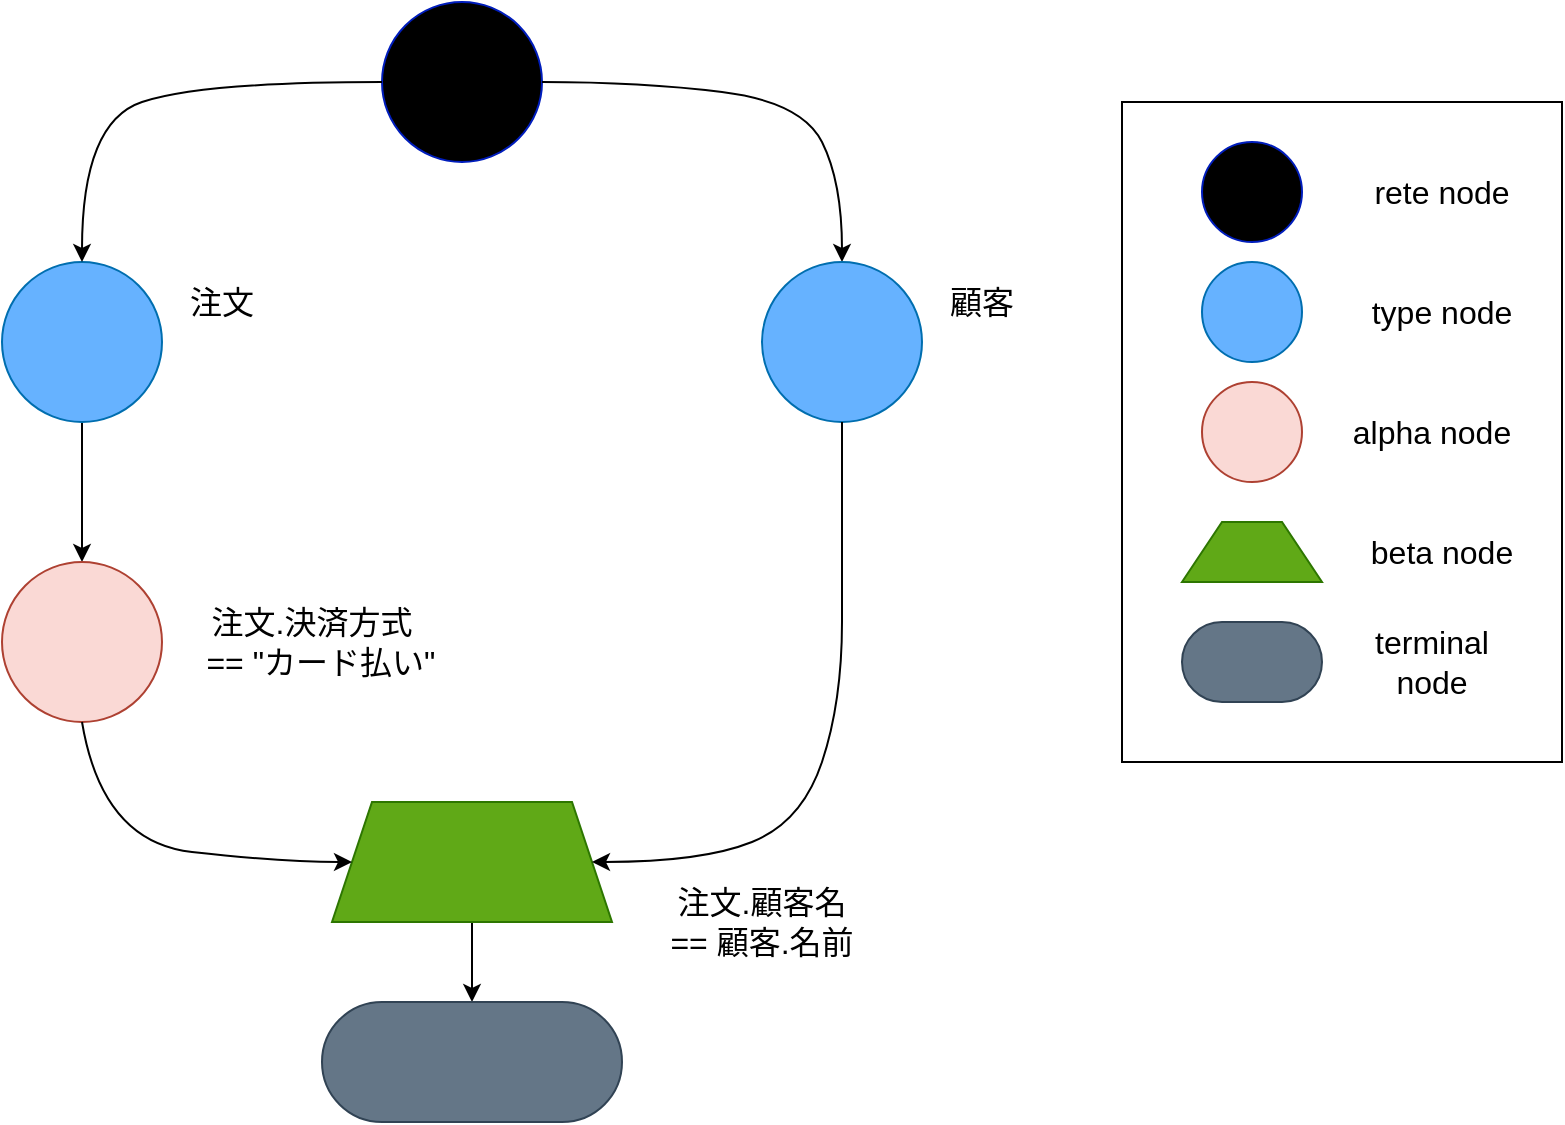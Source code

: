 <mxfile>
    <diagram id="EvCvW04RkwW5iPwIdHd8" name="Page-1">
        <mxGraphModel dx="1002" dy="563" grid="1" gridSize="10" guides="1" tooltips="1" connect="1" arrows="1" fold="1" page="1" pageScale="1" pageWidth="850" pageHeight="1100" math="0" shadow="0">
            <root>
                <mxCell id="0"/>
                <mxCell id="1" parent="0"/>
                <mxCell id="33" value="" style="rounded=0;whiteSpace=wrap;html=1;fillColor=none;" vertex="1" parent="1">
                    <mxGeometry x="610" y="80" width="220" height="330" as="geometry"/>
                </mxCell>
                <mxCell id="4" value="" style="ellipse;whiteSpace=wrap;html=1;aspect=fixed;fillColor=#000000;fontColor=#ffffff;strokeColor=#001DBC;" vertex="1" parent="1">
                    <mxGeometry x="240" y="30" width="80" height="80" as="geometry"/>
                </mxCell>
                <mxCell id="14" style="edgeStyle=none;html=1;" edge="1" parent="1" source="5" target="6">
                    <mxGeometry relative="1" as="geometry"/>
                </mxCell>
                <mxCell id="5" value="" style="shape=trapezoid;perimeter=trapezoidPerimeter;whiteSpace=wrap;html=1;fixedSize=1;fillColor=#60a917;strokeColor=#2D7600;fontColor=#ffffff;" vertex="1" parent="1">
                    <mxGeometry x="215" y="430" width="140" height="60" as="geometry"/>
                </mxCell>
                <mxCell id="6" value="" style="rounded=1;whiteSpace=wrap;html=1;arcSize=50;fillColor=#647687;fontColor=#ffffff;strokeColor=#314354;" vertex="1" parent="1">
                    <mxGeometry x="210" y="530" width="150" height="60" as="geometry"/>
                </mxCell>
                <mxCell id="16" style="edgeStyle=none;html=1;" edge="1" parent="1" source="7" target="15">
                    <mxGeometry relative="1" as="geometry"/>
                </mxCell>
                <mxCell id="7" value="" style="ellipse;whiteSpace=wrap;html=1;aspect=fixed;fillColor=#66B2FF;fontColor=#ffffff;strokeColor=#006EAF;" vertex="1" parent="1">
                    <mxGeometry x="50" y="160" width="80" height="80" as="geometry"/>
                </mxCell>
                <mxCell id="10" value="" style="curved=1;endArrow=classic;html=1;exitX=0;exitY=0.5;exitDx=0;exitDy=0;entryX=0.5;entryY=0;entryDx=0;entryDy=0;" edge="1" parent="1" source="4" target="7">
                    <mxGeometry width="50" height="50" relative="1" as="geometry">
                        <mxPoint x="300" y="320" as="sourcePoint"/>
                        <mxPoint x="350" y="270" as="targetPoint"/>
                        <Array as="points">
                            <mxPoint x="150" y="70"/>
                            <mxPoint x="90" y="90"/>
                        </Array>
                    </mxGeometry>
                </mxCell>
                <mxCell id="11" value="" style="curved=1;endArrow=classic;html=1;exitX=1;exitY=0.5;exitDx=0;exitDy=0;entryX=0.5;entryY=0;entryDx=0;entryDy=0;" edge="1" parent="1" source="4" target="12">
                    <mxGeometry width="50" height="50" relative="1" as="geometry">
                        <mxPoint x="555" y="190" as="sourcePoint"/>
                        <mxPoint x="520" y="160" as="targetPoint"/>
                        <Array as="points">
                            <mxPoint x="370" y="70"/>
                            <mxPoint x="450" y="80"/>
                            <mxPoint x="470" y="120"/>
                        </Array>
                    </mxGeometry>
                </mxCell>
                <mxCell id="12" value="" style="ellipse;whiteSpace=wrap;html=1;aspect=fixed;fillColor=#66B2FF;fontColor=#ffffff;strokeColor=#006EAF;" vertex="1" parent="1">
                    <mxGeometry x="430" y="160" width="80" height="80" as="geometry"/>
                </mxCell>
                <mxCell id="15" value="" style="ellipse;whiteSpace=wrap;html=1;aspect=fixed;fillColor=#fad9d5;strokeColor=#ae4132;" vertex="1" parent="1">
                    <mxGeometry x="50" y="310" width="80" height="80" as="geometry"/>
                </mxCell>
                <mxCell id="18" value="" style="curved=1;endArrow=classic;html=1;exitX=0.5;exitY=1;exitDx=0;exitDy=0;entryX=0;entryY=0.5;entryDx=0;entryDy=0;" edge="1" parent="1" source="15" target="5">
                    <mxGeometry width="50" height="50" relative="1" as="geometry">
                        <mxPoint x="200" y="530" as="sourcePoint"/>
                        <mxPoint x="40" y="630" as="targetPoint"/>
                        <Array as="points">
                            <mxPoint x="100" y="450"/>
                            <mxPoint x="190" y="460"/>
                        </Array>
                    </mxGeometry>
                </mxCell>
                <mxCell id="19" value="顧客" style="text;html=1;strokeColor=none;fillColor=none;align=center;verticalAlign=middle;whiteSpace=wrap;rounded=0;fontSize=16;" vertex="1" parent="1">
                    <mxGeometry x="510" y="160" width="60" height="40" as="geometry"/>
                </mxCell>
                <mxCell id="20" value="注文" style="text;html=1;strokeColor=none;fillColor=none;align=center;verticalAlign=middle;whiteSpace=wrap;rounded=0;fontSize=16;" vertex="1" parent="1">
                    <mxGeometry x="130" y="160" width="60" height="40" as="geometry"/>
                </mxCell>
                <mxCell id="21" value="注文.決済方式&lt;br&gt;&amp;nbsp; == &quot;カード払い&quot;" style="text;html=1;strokeColor=none;fillColor=none;align=center;verticalAlign=middle;whiteSpace=wrap;rounded=0;fontSize=16;" vertex="1" parent="1">
                    <mxGeometry x="130" y="320" width="150" height="60" as="geometry"/>
                </mxCell>
                <mxCell id="22" value="注文.顧客名&lt;br&gt;== 顧客.名前" style="text;html=1;strokeColor=none;fillColor=none;align=center;verticalAlign=middle;whiteSpace=wrap;rounded=0;fontSize=16;" vertex="1" parent="1">
                    <mxGeometry x="370" y="460" width="120" height="60" as="geometry"/>
                </mxCell>
                <mxCell id="23" value="" style="ellipse;whiteSpace=wrap;html=1;aspect=fixed;fillColor=#000000;fontColor=#ffffff;strokeColor=#001DBC;" vertex="1" parent="1">
                    <mxGeometry x="650" y="100" width="50" height="50" as="geometry"/>
                </mxCell>
                <mxCell id="24" value="" style="ellipse;whiteSpace=wrap;html=1;aspect=fixed;fillColor=#66B2FF;fontColor=#ffffff;strokeColor=#006EAF;" vertex="1" parent="1">
                    <mxGeometry x="650" y="160" width="50" height="50" as="geometry"/>
                </mxCell>
                <mxCell id="25" value="" style="ellipse;whiteSpace=wrap;html=1;aspect=fixed;fillColor=#fad9d5;strokeColor=#ae4132;" vertex="1" parent="1">
                    <mxGeometry x="650" y="220" width="50" height="50" as="geometry"/>
                </mxCell>
                <mxCell id="26" value="" style="shape=trapezoid;perimeter=trapezoidPerimeter;whiteSpace=wrap;html=1;fixedSize=1;fillColor=#60a917;strokeColor=#2D7600;fontColor=#ffffff;" vertex="1" parent="1">
                    <mxGeometry x="640" y="290" width="70" height="30" as="geometry"/>
                </mxCell>
                <mxCell id="27" value="" style="rounded=1;whiteSpace=wrap;html=1;arcSize=50;fillColor=#647687;fontColor=#ffffff;strokeColor=#314354;" vertex="1" parent="1">
                    <mxGeometry x="640" y="340" width="70" height="40" as="geometry"/>
                </mxCell>
                <mxCell id="28" value="rete node" style="text;html=1;strokeColor=none;fillColor=none;align=center;verticalAlign=middle;whiteSpace=wrap;rounded=0;strokeWidth=1;fontSize=16;" vertex="1" parent="1">
                    <mxGeometry x="730" y="105" width="80" height="40" as="geometry"/>
                </mxCell>
                <mxCell id="29" value="type node" style="text;html=1;strokeColor=none;fillColor=none;align=center;verticalAlign=middle;whiteSpace=wrap;rounded=0;strokeWidth=1;fontSize=16;" vertex="1" parent="1">
                    <mxGeometry x="730" y="165" width="80" height="40" as="geometry"/>
                </mxCell>
                <mxCell id="30" value="alpha node" style="text;html=1;strokeColor=none;fillColor=none;align=center;verticalAlign=middle;whiteSpace=wrap;rounded=0;strokeWidth=1;fontSize=16;" vertex="1" parent="1">
                    <mxGeometry x="720" y="225" width="90" height="40" as="geometry"/>
                </mxCell>
                <mxCell id="31" value="beta node" style="text;html=1;strokeColor=none;fillColor=none;align=center;verticalAlign=middle;whiteSpace=wrap;rounded=0;strokeWidth=1;fontSize=16;" vertex="1" parent="1">
                    <mxGeometry x="730" y="285" width="80" height="40" as="geometry"/>
                </mxCell>
                <mxCell id="32" value="terminal node" style="text;html=1;strokeColor=none;fillColor=none;align=center;verticalAlign=middle;whiteSpace=wrap;rounded=0;strokeWidth=1;fontSize=16;" vertex="1" parent="1">
                    <mxGeometry x="720" y="340" width="90" height="40" as="geometry"/>
                </mxCell>
                <mxCell id="35" value="" style="curved=1;endArrow=classic;html=1;exitX=0.5;exitY=1;exitDx=0;exitDy=0;entryX=1;entryY=0.5;entryDx=0;entryDy=0;" edge="1" parent="1" source="12" target="5">
                    <mxGeometry width="50" height="50" relative="1" as="geometry">
                        <mxPoint x="450" y="270" as="sourcePoint"/>
                        <mxPoint x="320" y="360" as="targetPoint"/>
                        <Array as="points">
                            <mxPoint x="470" y="300"/>
                            <mxPoint x="470" y="380"/>
                            <mxPoint x="450" y="440"/>
                            <mxPoint x="400" y="460"/>
                        </Array>
                    </mxGeometry>
                </mxCell>
            </root>
        </mxGraphModel>
    </diagram>
</mxfile>